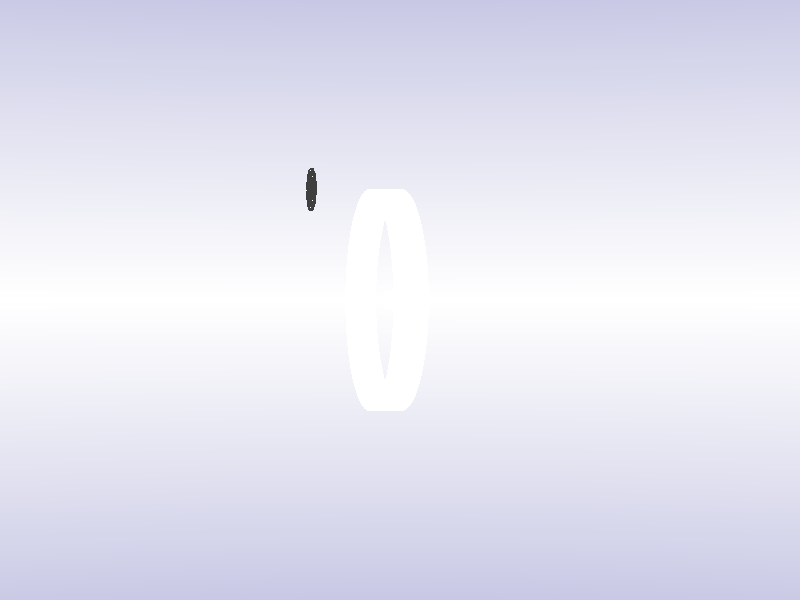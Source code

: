                                // PoVRay 3.7 Scene File " ... .pov"
// author:  ...
// date:    ...
//------------------------------------------------------------------------
#version 3.7;
global_settings{ assumed_gamma 1.0 }
#default{ finish{ ambient 0.1 diffuse 0.9 }} 
//------------------------------------------------------------------------
#include "colors.inc"
#include "textures.inc"
#include "glass.inc"
#include "metals.inc"
#include "golds.inc"
#include "stones.inc"
#include "woods.inc"
#include "shapes.inc"
#include "shapes2.inc"
#include "functions.inc"
#include "math.inc"
#include "transforms.inc"


#declare Camera_centro_roda_dianteira = camera {angle 10     
                            location  <-2.5, 0.8 , 15>
                            right    -x*image_width/image_height
                            look_at   <-2.5 , 0.8 , 0.0>}
                            
#declare Camera_diagonal_traseira = camera {angle 10     
                            location  <8, 0.8 , 8>
                            right    -x*image_width/image_height
                            look_at   <-1.5 , 0.8 , 0.0>}
                            
#declare camera_0_0_0 = camera {angle 30     
                            location  <8, 0 , 2>
                            right    -x*image_width/image_height
                            look_at   <0 , 0 , 0.0>}                          
                                                        
                   
camera{camera_0_0_0}
//------------------------------------------------------------------------
// sun -------------------------------------------------------------------
light_source{<1500,2500, 2500> color White}
// sky -------------------------------------------------------------------
sky_sphere{ pigment{ gradient <0,1,0>
                     color_map{ [0   color rgb<1,1,1>         ]//White
                                [0.4 color rgb<0.14,0.14,0.56>]//~Navy
                                [0.6 color rgb<0.14,0.14,0.56>]//~Navy
                                [1.0 color rgb<1,1,1>         ]//White
                              }
                     scale 0 }
           } // end of sky_sphere 
//------------------------------------------------------------------------



                 
#declare cor_roda = pigment {color rgb<1.1,1.1,1.1>};
#declare finish_roda = finish {
                            ambient 0.1
                            diffuse 1
                            reflection 0.002
                            specular 0.2 
                            metallic
                         }    
                         
#declare cor_central_roda = pigment {color rgb<0.3,0.3,0.3>};

#declare roda_dianteira = union { 
         union{ 

               
               
            // Roda       
            difference{
                 cylinder {<0, 0, -0.09>, <0, 0, 0.09>, 0.61 }
                 cylinder {<0, 0, -0.095>,<0, 0, 0.095>, 0.58 }
                 texture { pigment { cor_roda } finish { finish_roda} }
            }     
                                                                                              
                     
            //Aros roda dianteira
            union { 
                union{ 
                // Central roda dianteira
                   torus {
                    0.035, 0.015
                    texture {
                            pigment { cor_central_roda }
                            finish {
                                ambient 0.1
                                diffuse 0.2
                                reflection 0.0009 
                            }
                        }
                        scale <1,1,1> rotate<90,0,0>
                    }
                    
                      scale<0,0,0.4>
                      translate <0.398,0.798,0> 
                
                    }
                     union{ 
                // Central roda dianteira
                   torus {
                    0.035, 0.015
                    texture {
                            pigment { cor_central_roda }
                            finish {
                                ambient 0.1
                                diffuse 0.2
                                reflection 0.0009 
                            }
                        }
                        scale <1,1,1> rotate<90,0,0>
                    }
                    
                      scale<0,0,0.4>
                      translate <0.398,0.798,-0.03> 
                
                    }
            } 
            
                   
                   
         

            
            
            
            
           }  
            // Pneu dianteiro        
        torus {
            0.35, 0.05
            texture {
                pigment { color rgb<0.2,0.2,0.2> }
                finish {
                    ambient 0.1
                    diffuse 0.2
                    reflection 0.0009 
                }
                
            }
            scale <1.85,1.85,1.85> rotate <90,0,0>
        } 
        
        
        translate <-2.65,0.80,0>
            
}
     
   

    union{                    
        difference{
            difference{                
                difference{  
                    difference{
                        cylinder { <0,0,0.01>,<0,0,-0.01>,0.18} 
                        cylinder { <0,0,0.02>,<0,0,-0.02>,0.12}
                    }           
                    
                    #local angulo = 0; 
                    #local totalEsferas = 12;
                    #local i = 0;
                    
                    #while(i < totalEsferas)
                       cylinder {<0,0.25,-0.05>, <0,0.25,0.05>, 0.1 rotate<0,0,angulo>}
                        #declare angulo = angulo + 30;
                        #declare i = i + 1;
                    #end 
                    } 
                      
                    #local angulo = 15; 
                    #local totalEsferas = 12;
                    #local i = 0;
                    
                    #while(i < totalEsferas)
                         cylinder {<0,0.255,-0.05>, <0,0.255,0.05>, 0.1  rotate<0,0,angulo>}
                        #declare angulo = angulo + 30;
                        #declare i = i + 1;
                    #end  
        
            } 
                #local angulo = 0; 
                #local totalEsferas = 36;
                #local i = 0;
                
                #while(i < totalEsferas)
                    cylinder {<0,0.135,-0.1>, <0,0.135,0.1>, 0.0040 texture {pigment { cor_roda } finish { finish_roda}} rotate<0,0,angulo>}
                    #declare angulo = angulo + 10;
                    #declare i = i + 1;
                #end
                
          }             
          
                    difference{
                         union{
                            #local total = 6;
                            #local i = 0; 
                            #local angulo = 0 ;
                            
                            #while(i < total)
                                     
                               union{    
                                 isosurface { //-------------------------------------------------------------
                                  function{
                                     f_spiral(
                                        x,y,z,
                                        1.5,  // distance between windings,
                                        0.01, // thickness,
                                        0.24,  // outer diameter of the spiral,
                                        0,    // not used,
                                        0,    // not used,
                                        0.01   // cross section type
                                     )
                                  }          
                                
                                 threshold 0
                                 max_gradient 5
                                 rotate<90,0,0>
                                 scale 0.5
                                 translate< 0,0,0>
                                } // end of isosurface -------------------------------------------------------
                                   
                                  rotate <0,0,angulo>  
                               } 
                                       
                                #declare angulo = angulo + 60;
                                #declare i = i + 1;
                            #end   
                            cylinder { <0,0,0.015>,<0,0,-0.015>,0.022} 
                          } 
                          
                        cylinder { <0,0,0.02>,<0,0,-0.02>,0.02}    
                                
                    }  
                            
               texture {pigment {color rgb<0.05,0.05,0.05>} 
               
                          finish {
                            ambient 0.1
                            diffuse 1
                            reflection 0.35
                            specular 0.1 
                            metallic
                         }   
                     }
                     
         translate <-2.65,0.80,0>
      }
          
          
 #declare ini_lado_esq = 0.09;
 #declare ini_lado_dirr = 0.045;         

  #declare roda = union{
  
        // Roda       
        difference{
             cylinder {<0, 0, 0>, <0, 0, 0.18>, 0.61 }
             cylinder {<0, 0, -0.1>,<0, 0, 0.19>, 0.58 }
             texture { pigment { cor_roda } finish { finish_roda} }
        }
         
         
        // Centro da roda    
        difference{
             cylinder {<0, 0, ini_lado_esq>, <0, 0, ini_lado_dirr>, 0.048 }
             cylinder {<0, 0, -0.1>, <0, 0, 0.19>, 0.036 } 
             texture { pigment { cor_roda } finish { finish_roda} }
        }
        

  }        
      
      
  #declare nova_roda_dianteira = union{
  
            

                                        
      
  
         object{ roda }
                           
                           
         #declare grossura_aros = 0.0055;

                                    
         #declare fim_lado_esq_1 = 0.05;
         #declare fim_lado_esq_2 = -0.09;                        
                                    
                                    
                                    
         #declare fim_pares = 0.075;
         #declare fim_impar = -0.165;   
         

        //Aros roda dianteira 
        
          // LADO ESQUERDO 
          /*union{
              #local i = 0;
              #local numAros = 12;
              #local angulo = 0;
              
              #while(i < numAros)
                union{
                    cylinder {<0, 0, ini_lado_esq>, <0, 0.58, fim_lado_esq_1>, grossura_aros texture {pigment { cor_roda } finish { finish_roda}}}
                    //cylinder {<0, 0.54, fim_pares>, <0, 0.58, fim_pares>, grossura_aros+0.003 texture {pigment { cor_roda } finish { finish_roda}}}  
                    rotate<0,0,angulo>
                }
                #declare angulo = angulo + 15;
                #declare i = i + 1;
              #end
     
          } 
             
             
          
          union{
              #local i = 0;
              #local numAros = 12;
              #local angulo = 7.5;
              
              #while(i < numAros)
                union{
                    cylinder {<0, 0, ini_lado_esq>, <0, 0.58, fim_lado_esq_2>, grossura_aros texture {pigment { cor_roda } finish { finish_roda}}}
                    //cylinder {<0, 0.54, fim_pares>, <0, 0.58, fim_pares>, grossura_aros+0.003 texture {pigment { cor_roda } finish { finish_roda}}}  
                    rotate<0,0,angulo>
                }
                #declare angulo = angulo + 15;
                #declare i = i + 1;
              #end
     
          } 
               */
          
          
          
          
          
                        
      
            
                
  
  }
    
     
     
     
     
   
   
   
      
      

         
                  
                  
                      
                      
   nova_roda_dianteira                   

  // roda_dianteira